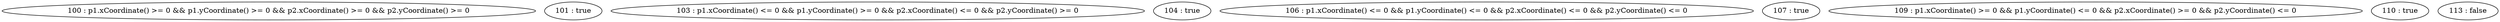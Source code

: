 digraph G {
"100 : p1.xCoordinate() >= 0 && p1.yCoordinate() >= 0 && p2.xCoordinate() >= 0 && p2.yCoordinate() >= 0"
"101 : true"
"103 : p1.xCoordinate() <= 0 && p1.yCoordinate() >= 0 && p2.xCoordinate() <= 0 && p2.yCoordinate() >= 0"
"104 : true"
"106 : p1.xCoordinate() <= 0 && p1.yCoordinate() <= 0 && p2.xCoordinate() <= 0 && p2.yCoordinate() <= 0"
"107 : true"
"109 : p1.xCoordinate() >= 0 && p1.yCoordinate() <= 0 && p2.xCoordinate() >= 0 && p2.yCoordinate() <= 0"
"110 : true"
"113 : false"
}